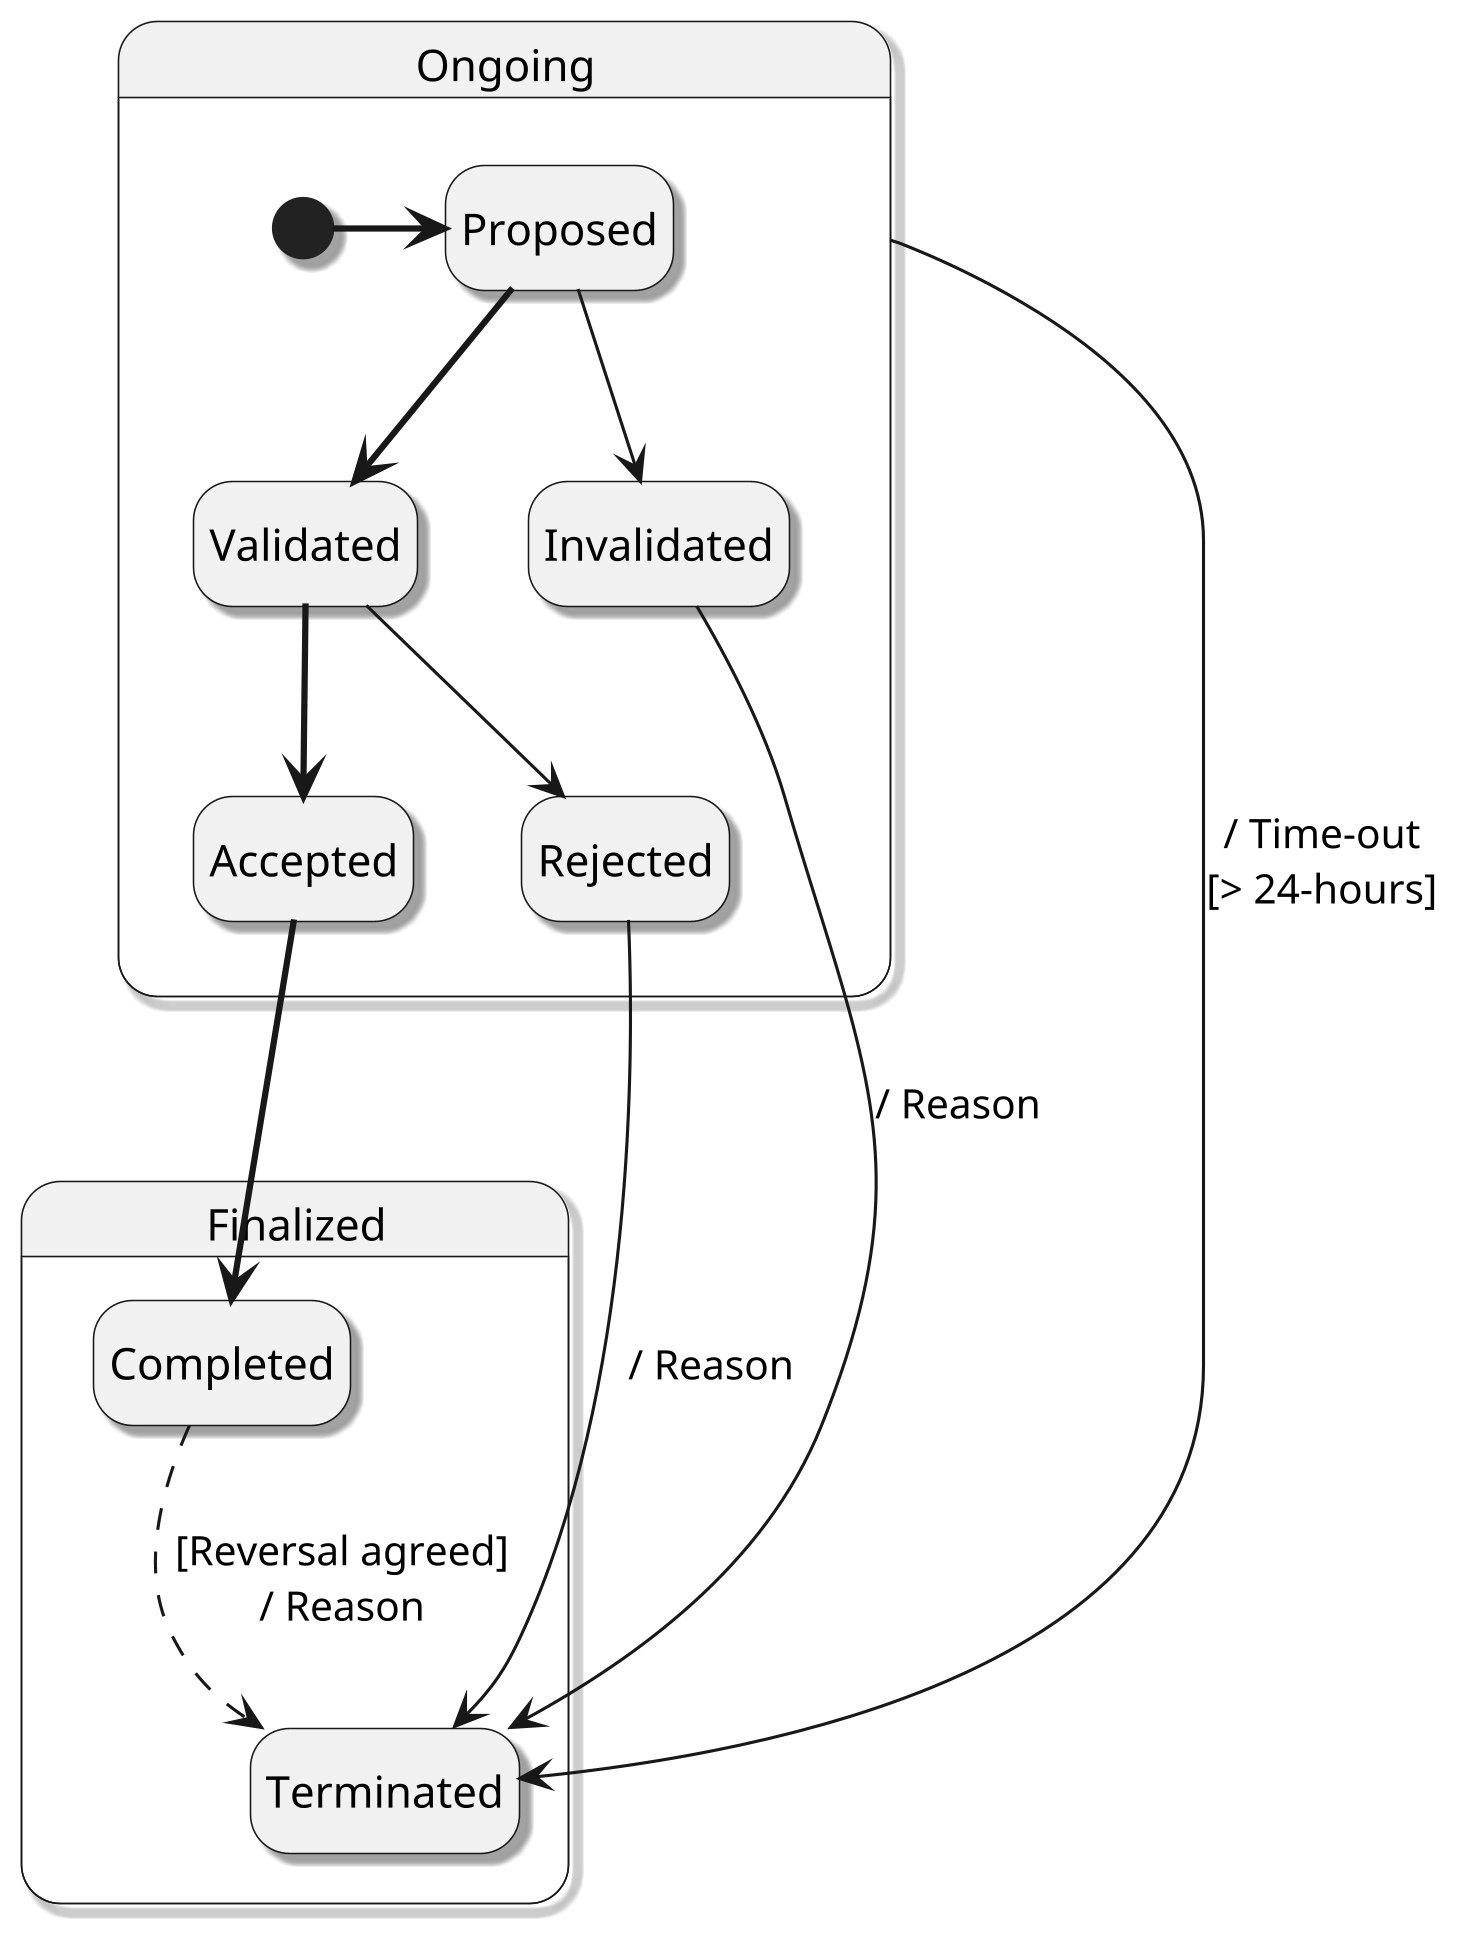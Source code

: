@startuml Transaction State Chart

skinparam dpi 300
skinparam monochrome true
skinparam shadowing true

top to bottom direction
hide empty description

state "Ongoing" as ip

State ip {
  [*] -[bold]> Proposed
  Proposed -[bold]-> Validated 
  Proposed --> Invalidated

  Validated -[bold]-> Accepted
  Validated --> Rejected
}

State Finalized {
  Accepted -[bold]-> Completed
  Invalidated --> Terminated : / Reason
  Rejected --> Terminated : / Reason
  ip --> Terminated : / Time-out\n[> 24-hours] 
  Completed -[dashed]-> Terminated : [Reversal agreed]\n/ Reason
}
@enduml
